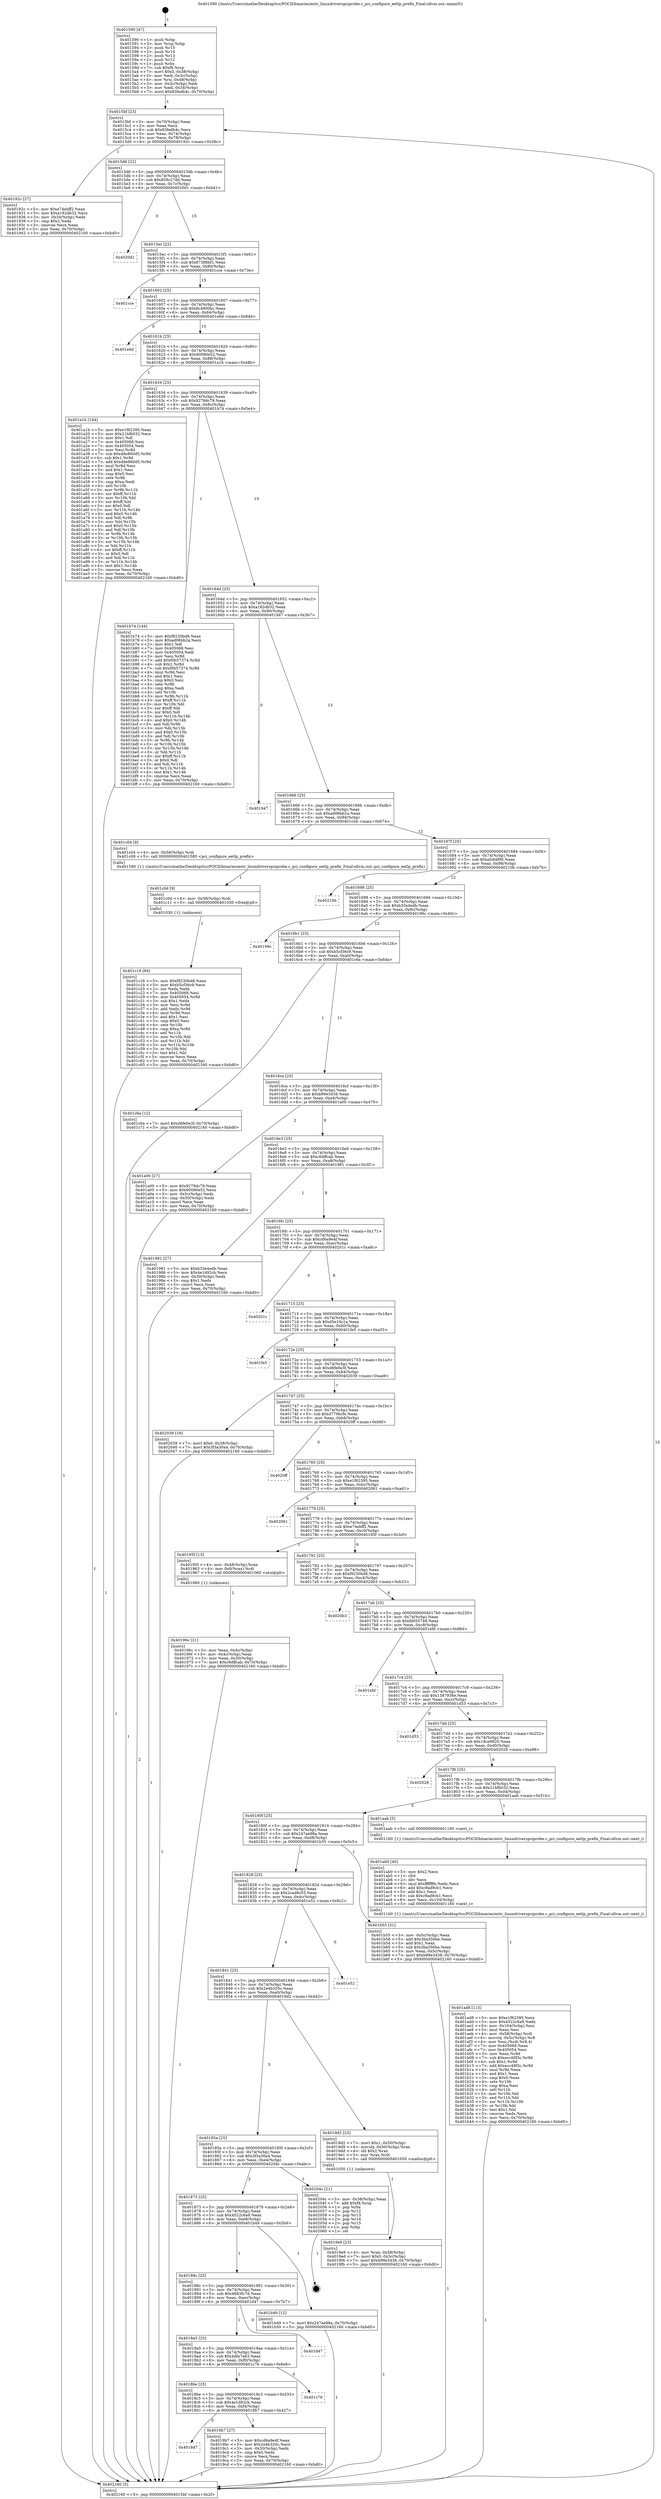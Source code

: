 digraph "0x401590" {
  label = "0x401590 (/mnt/c/Users/mathe/Desktop/tcc/POCII/binaries/extr_linuxdriverspciprobe.c_pci_configure_eetlp_prefix_Final-ollvm.out::main(0))"
  labelloc = "t"
  node[shape=record]

  Entry [label="",width=0.3,height=0.3,shape=circle,fillcolor=black,style=filled]
  "0x4015bf" [label="{
     0x4015bf [23]\l
     | [instrs]\l
     &nbsp;&nbsp;0x4015bf \<+3\>: mov -0x70(%rbp),%eax\l
     &nbsp;&nbsp;0x4015c2 \<+2\>: mov %eax,%ecx\l
     &nbsp;&nbsp;0x4015c4 \<+6\>: sub $0x83fedb4c,%ecx\l
     &nbsp;&nbsp;0x4015ca \<+3\>: mov %eax,-0x74(%rbp)\l
     &nbsp;&nbsp;0x4015cd \<+3\>: mov %ecx,-0x78(%rbp)\l
     &nbsp;&nbsp;0x4015d0 \<+6\>: je 000000000040192c \<main+0x39c\>\l
  }"]
  "0x40192c" [label="{
     0x40192c [27]\l
     | [instrs]\l
     &nbsp;&nbsp;0x40192c \<+5\>: mov $0xe74ebff2,%eax\l
     &nbsp;&nbsp;0x401931 \<+5\>: mov $0xa182db32,%ecx\l
     &nbsp;&nbsp;0x401936 \<+3\>: mov -0x34(%rbp),%edx\l
     &nbsp;&nbsp;0x401939 \<+3\>: cmp $0x2,%edx\l
     &nbsp;&nbsp;0x40193c \<+3\>: cmovne %ecx,%eax\l
     &nbsp;&nbsp;0x40193f \<+3\>: mov %eax,-0x70(%rbp)\l
     &nbsp;&nbsp;0x401942 \<+5\>: jmp 0000000000402160 \<main+0xbd0\>\l
  }"]
  "0x4015d6" [label="{
     0x4015d6 [22]\l
     | [instrs]\l
     &nbsp;&nbsp;0x4015d6 \<+5\>: jmp 00000000004015db \<main+0x4b\>\l
     &nbsp;&nbsp;0x4015db \<+3\>: mov -0x74(%rbp),%eax\l
     &nbsp;&nbsp;0x4015de \<+5\>: sub $0x859c27dd,%eax\l
     &nbsp;&nbsp;0x4015e3 \<+3\>: mov %eax,-0x7c(%rbp)\l
     &nbsp;&nbsp;0x4015e6 \<+6\>: je 00000000004020d1 \<main+0xb41\>\l
  }"]
  "0x402160" [label="{
     0x402160 [5]\l
     | [instrs]\l
     &nbsp;&nbsp;0x402160 \<+5\>: jmp 00000000004015bf \<main+0x2f\>\l
  }"]
  "0x401590" [label="{
     0x401590 [47]\l
     | [instrs]\l
     &nbsp;&nbsp;0x401590 \<+1\>: push %rbp\l
     &nbsp;&nbsp;0x401591 \<+3\>: mov %rsp,%rbp\l
     &nbsp;&nbsp;0x401594 \<+2\>: push %r15\l
     &nbsp;&nbsp;0x401596 \<+2\>: push %r14\l
     &nbsp;&nbsp;0x401598 \<+2\>: push %r13\l
     &nbsp;&nbsp;0x40159a \<+2\>: push %r12\l
     &nbsp;&nbsp;0x40159c \<+1\>: push %rbx\l
     &nbsp;&nbsp;0x40159d \<+7\>: sub $0xf8,%rsp\l
     &nbsp;&nbsp;0x4015a4 \<+7\>: movl $0x0,-0x38(%rbp)\l
     &nbsp;&nbsp;0x4015ab \<+3\>: mov %edi,-0x3c(%rbp)\l
     &nbsp;&nbsp;0x4015ae \<+4\>: mov %rsi,-0x48(%rbp)\l
     &nbsp;&nbsp;0x4015b2 \<+3\>: mov -0x3c(%rbp),%edi\l
     &nbsp;&nbsp;0x4015b5 \<+3\>: mov %edi,-0x34(%rbp)\l
     &nbsp;&nbsp;0x4015b8 \<+7\>: movl $0x83fedb4c,-0x70(%rbp)\l
  }"]
  Exit [label="",width=0.3,height=0.3,shape=circle,fillcolor=black,style=filled,peripheries=2]
  "0x4020d1" [label="{
     0x4020d1\l
  }", style=dashed]
  "0x4015ec" [label="{
     0x4015ec [22]\l
     | [instrs]\l
     &nbsp;&nbsp;0x4015ec \<+5\>: jmp 00000000004015f1 \<main+0x61\>\l
     &nbsp;&nbsp;0x4015f1 \<+3\>: mov -0x74(%rbp),%eax\l
     &nbsp;&nbsp;0x4015f4 \<+5\>: sub $0x87388bf1,%eax\l
     &nbsp;&nbsp;0x4015f9 \<+3\>: mov %eax,-0x80(%rbp)\l
     &nbsp;&nbsp;0x4015fc \<+6\>: je 0000000000401cce \<main+0x73e\>\l
  }"]
  "0x401c16" [label="{
     0x401c16 [84]\l
     | [instrs]\l
     &nbsp;&nbsp;0x401c16 \<+5\>: mov $0xf9230bd8,%eax\l
     &nbsp;&nbsp;0x401c1b \<+5\>: mov $0xb5cf36c9,%ecx\l
     &nbsp;&nbsp;0x401c20 \<+2\>: xor %edx,%edx\l
     &nbsp;&nbsp;0x401c22 \<+7\>: mov 0x405068,%esi\l
     &nbsp;&nbsp;0x401c29 \<+8\>: mov 0x405054,%r8d\l
     &nbsp;&nbsp;0x401c31 \<+3\>: sub $0x1,%edx\l
     &nbsp;&nbsp;0x401c34 \<+3\>: mov %esi,%r9d\l
     &nbsp;&nbsp;0x401c37 \<+3\>: add %edx,%r9d\l
     &nbsp;&nbsp;0x401c3a \<+4\>: imul %r9d,%esi\l
     &nbsp;&nbsp;0x401c3e \<+3\>: and $0x1,%esi\l
     &nbsp;&nbsp;0x401c41 \<+3\>: cmp $0x0,%esi\l
     &nbsp;&nbsp;0x401c44 \<+4\>: sete %r10b\l
     &nbsp;&nbsp;0x401c48 \<+4\>: cmp $0xa,%r8d\l
     &nbsp;&nbsp;0x401c4c \<+4\>: setl %r11b\l
     &nbsp;&nbsp;0x401c50 \<+3\>: mov %r10b,%bl\l
     &nbsp;&nbsp;0x401c53 \<+3\>: and %r11b,%bl\l
     &nbsp;&nbsp;0x401c56 \<+3\>: xor %r11b,%r10b\l
     &nbsp;&nbsp;0x401c59 \<+3\>: or %r10b,%bl\l
     &nbsp;&nbsp;0x401c5c \<+3\>: test $0x1,%bl\l
     &nbsp;&nbsp;0x401c5f \<+3\>: cmovne %ecx,%eax\l
     &nbsp;&nbsp;0x401c62 \<+3\>: mov %eax,-0x70(%rbp)\l
     &nbsp;&nbsp;0x401c65 \<+5\>: jmp 0000000000402160 \<main+0xbd0\>\l
  }"]
  "0x401cce" [label="{
     0x401cce\l
  }", style=dashed]
  "0x401602" [label="{
     0x401602 [25]\l
     | [instrs]\l
     &nbsp;&nbsp;0x401602 \<+5\>: jmp 0000000000401607 \<main+0x77\>\l
     &nbsp;&nbsp;0x401607 \<+3\>: mov -0x74(%rbp),%eax\l
     &nbsp;&nbsp;0x40160a \<+5\>: sub $0x8c4900bc,%eax\l
     &nbsp;&nbsp;0x40160f \<+6\>: mov %eax,-0x84(%rbp)\l
     &nbsp;&nbsp;0x401615 \<+6\>: je 0000000000401e6d \<main+0x8dd\>\l
  }"]
  "0x401c0d" [label="{
     0x401c0d [9]\l
     | [instrs]\l
     &nbsp;&nbsp;0x401c0d \<+4\>: mov -0x58(%rbp),%rdi\l
     &nbsp;&nbsp;0x401c11 \<+5\>: call 0000000000401030 \<free@plt\>\l
     | [calls]\l
     &nbsp;&nbsp;0x401030 \{1\} (unknown)\l
  }"]
  "0x401e6d" [label="{
     0x401e6d\l
  }", style=dashed]
  "0x40161b" [label="{
     0x40161b [25]\l
     | [instrs]\l
     &nbsp;&nbsp;0x40161b \<+5\>: jmp 0000000000401620 \<main+0x90\>\l
     &nbsp;&nbsp;0x401620 \<+3\>: mov -0x74(%rbp),%eax\l
     &nbsp;&nbsp;0x401623 \<+5\>: sub $0x90090e52,%eax\l
     &nbsp;&nbsp;0x401628 \<+6\>: mov %eax,-0x88(%rbp)\l
     &nbsp;&nbsp;0x40162e \<+6\>: je 0000000000401a1b \<main+0x48b\>\l
  }"]
  "0x401ad8" [label="{
     0x401ad8 [113]\l
     | [instrs]\l
     &nbsp;&nbsp;0x401ad8 \<+5\>: mov $0xe1f62395,%ecx\l
     &nbsp;&nbsp;0x401add \<+5\>: mov $0x4522c6a9,%edx\l
     &nbsp;&nbsp;0x401ae2 \<+6\>: mov -0x104(%rbp),%esi\l
     &nbsp;&nbsp;0x401ae8 \<+3\>: imul %eax,%esi\l
     &nbsp;&nbsp;0x401aeb \<+4\>: mov -0x58(%rbp),%rdi\l
     &nbsp;&nbsp;0x401aef \<+4\>: movslq -0x5c(%rbp),%r8\l
     &nbsp;&nbsp;0x401af3 \<+4\>: mov %esi,(%rdi,%r8,4)\l
     &nbsp;&nbsp;0x401af7 \<+7\>: mov 0x405068,%eax\l
     &nbsp;&nbsp;0x401afe \<+7\>: mov 0x405054,%esi\l
     &nbsp;&nbsp;0x401b05 \<+3\>: mov %eax,%r9d\l
     &nbsp;&nbsp;0x401b08 \<+7\>: sub $0xecc49f3c,%r9d\l
     &nbsp;&nbsp;0x401b0f \<+4\>: sub $0x1,%r9d\l
     &nbsp;&nbsp;0x401b13 \<+7\>: add $0xecc49f3c,%r9d\l
     &nbsp;&nbsp;0x401b1a \<+4\>: imul %r9d,%eax\l
     &nbsp;&nbsp;0x401b1e \<+3\>: and $0x1,%eax\l
     &nbsp;&nbsp;0x401b21 \<+3\>: cmp $0x0,%eax\l
     &nbsp;&nbsp;0x401b24 \<+4\>: sete %r10b\l
     &nbsp;&nbsp;0x401b28 \<+3\>: cmp $0xa,%esi\l
     &nbsp;&nbsp;0x401b2b \<+4\>: setl %r11b\l
     &nbsp;&nbsp;0x401b2f \<+3\>: mov %r10b,%bl\l
     &nbsp;&nbsp;0x401b32 \<+3\>: and %r11b,%bl\l
     &nbsp;&nbsp;0x401b35 \<+3\>: xor %r11b,%r10b\l
     &nbsp;&nbsp;0x401b38 \<+3\>: or %r10b,%bl\l
     &nbsp;&nbsp;0x401b3b \<+3\>: test $0x1,%bl\l
     &nbsp;&nbsp;0x401b3e \<+3\>: cmovne %edx,%ecx\l
     &nbsp;&nbsp;0x401b41 \<+3\>: mov %ecx,-0x70(%rbp)\l
     &nbsp;&nbsp;0x401b44 \<+5\>: jmp 0000000000402160 \<main+0xbd0\>\l
  }"]
  "0x401a1b" [label="{
     0x401a1b [144]\l
     | [instrs]\l
     &nbsp;&nbsp;0x401a1b \<+5\>: mov $0xe1f62395,%eax\l
     &nbsp;&nbsp;0x401a20 \<+5\>: mov $0x21bfb032,%ecx\l
     &nbsp;&nbsp;0x401a25 \<+2\>: mov $0x1,%dl\l
     &nbsp;&nbsp;0x401a27 \<+7\>: mov 0x405068,%esi\l
     &nbsp;&nbsp;0x401a2e \<+7\>: mov 0x405054,%edi\l
     &nbsp;&nbsp;0x401a35 \<+3\>: mov %esi,%r8d\l
     &nbsp;&nbsp;0x401a38 \<+7\>: sub $0xdde860d5,%r8d\l
     &nbsp;&nbsp;0x401a3f \<+4\>: sub $0x1,%r8d\l
     &nbsp;&nbsp;0x401a43 \<+7\>: add $0xdde860d5,%r8d\l
     &nbsp;&nbsp;0x401a4a \<+4\>: imul %r8d,%esi\l
     &nbsp;&nbsp;0x401a4e \<+3\>: and $0x1,%esi\l
     &nbsp;&nbsp;0x401a51 \<+3\>: cmp $0x0,%esi\l
     &nbsp;&nbsp;0x401a54 \<+4\>: sete %r9b\l
     &nbsp;&nbsp;0x401a58 \<+3\>: cmp $0xa,%edi\l
     &nbsp;&nbsp;0x401a5b \<+4\>: setl %r10b\l
     &nbsp;&nbsp;0x401a5f \<+3\>: mov %r9b,%r11b\l
     &nbsp;&nbsp;0x401a62 \<+4\>: xor $0xff,%r11b\l
     &nbsp;&nbsp;0x401a66 \<+3\>: mov %r10b,%bl\l
     &nbsp;&nbsp;0x401a69 \<+3\>: xor $0xff,%bl\l
     &nbsp;&nbsp;0x401a6c \<+3\>: xor $0x0,%dl\l
     &nbsp;&nbsp;0x401a6f \<+3\>: mov %r11b,%r14b\l
     &nbsp;&nbsp;0x401a72 \<+4\>: and $0x0,%r14b\l
     &nbsp;&nbsp;0x401a76 \<+3\>: and %dl,%r9b\l
     &nbsp;&nbsp;0x401a79 \<+3\>: mov %bl,%r15b\l
     &nbsp;&nbsp;0x401a7c \<+4\>: and $0x0,%r15b\l
     &nbsp;&nbsp;0x401a80 \<+3\>: and %dl,%r10b\l
     &nbsp;&nbsp;0x401a83 \<+3\>: or %r9b,%r14b\l
     &nbsp;&nbsp;0x401a86 \<+3\>: or %r10b,%r15b\l
     &nbsp;&nbsp;0x401a89 \<+3\>: xor %r15b,%r14b\l
     &nbsp;&nbsp;0x401a8c \<+3\>: or %bl,%r11b\l
     &nbsp;&nbsp;0x401a8f \<+4\>: xor $0xff,%r11b\l
     &nbsp;&nbsp;0x401a93 \<+3\>: or $0x0,%dl\l
     &nbsp;&nbsp;0x401a96 \<+3\>: and %dl,%r11b\l
     &nbsp;&nbsp;0x401a99 \<+3\>: or %r11b,%r14b\l
     &nbsp;&nbsp;0x401a9c \<+4\>: test $0x1,%r14b\l
     &nbsp;&nbsp;0x401aa0 \<+3\>: cmovne %ecx,%eax\l
     &nbsp;&nbsp;0x401aa3 \<+3\>: mov %eax,-0x70(%rbp)\l
     &nbsp;&nbsp;0x401aa6 \<+5\>: jmp 0000000000402160 \<main+0xbd0\>\l
  }"]
  "0x401634" [label="{
     0x401634 [25]\l
     | [instrs]\l
     &nbsp;&nbsp;0x401634 \<+5\>: jmp 0000000000401639 \<main+0xa9\>\l
     &nbsp;&nbsp;0x401639 \<+3\>: mov -0x74(%rbp),%eax\l
     &nbsp;&nbsp;0x40163c \<+5\>: sub $0x9279dc79,%eax\l
     &nbsp;&nbsp;0x401641 \<+6\>: mov %eax,-0x8c(%rbp)\l
     &nbsp;&nbsp;0x401647 \<+6\>: je 0000000000401b74 \<main+0x5e4\>\l
  }"]
  "0x401ab0" [label="{
     0x401ab0 [40]\l
     | [instrs]\l
     &nbsp;&nbsp;0x401ab0 \<+5\>: mov $0x2,%ecx\l
     &nbsp;&nbsp;0x401ab5 \<+1\>: cltd\l
     &nbsp;&nbsp;0x401ab6 \<+2\>: idiv %ecx\l
     &nbsp;&nbsp;0x401ab8 \<+6\>: imul $0xfffffffe,%edx,%ecx\l
     &nbsp;&nbsp;0x401abe \<+6\>: add $0xc9ad9cb1,%ecx\l
     &nbsp;&nbsp;0x401ac4 \<+3\>: add $0x1,%ecx\l
     &nbsp;&nbsp;0x401ac7 \<+6\>: sub $0xc9ad9cb1,%ecx\l
     &nbsp;&nbsp;0x401acd \<+6\>: mov %ecx,-0x104(%rbp)\l
     &nbsp;&nbsp;0x401ad3 \<+5\>: call 0000000000401160 \<next_i\>\l
     | [calls]\l
     &nbsp;&nbsp;0x401160 \{1\} (/mnt/c/Users/mathe/Desktop/tcc/POCII/binaries/extr_linuxdriverspciprobe.c_pci_configure_eetlp_prefix_Final-ollvm.out::next_i)\l
  }"]
  "0x401b74" [label="{
     0x401b74 [144]\l
     | [instrs]\l
     &nbsp;&nbsp;0x401b74 \<+5\>: mov $0xf9230bd8,%eax\l
     &nbsp;&nbsp;0x401b79 \<+5\>: mov $0xad06bb2a,%ecx\l
     &nbsp;&nbsp;0x401b7e \<+2\>: mov $0x1,%dl\l
     &nbsp;&nbsp;0x401b80 \<+7\>: mov 0x405068,%esi\l
     &nbsp;&nbsp;0x401b87 \<+7\>: mov 0x405054,%edi\l
     &nbsp;&nbsp;0x401b8e \<+3\>: mov %esi,%r8d\l
     &nbsp;&nbsp;0x401b91 \<+7\>: add $0xf0b57374,%r8d\l
     &nbsp;&nbsp;0x401b98 \<+4\>: sub $0x1,%r8d\l
     &nbsp;&nbsp;0x401b9c \<+7\>: sub $0xf0b57374,%r8d\l
     &nbsp;&nbsp;0x401ba3 \<+4\>: imul %r8d,%esi\l
     &nbsp;&nbsp;0x401ba7 \<+3\>: and $0x1,%esi\l
     &nbsp;&nbsp;0x401baa \<+3\>: cmp $0x0,%esi\l
     &nbsp;&nbsp;0x401bad \<+4\>: sete %r9b\l
     &nbsp;&nbsp;0x401bb1 \<+3\>: cmp $0xa,%edi\l
     &nbsp;&nbsp;0x401bb4 \<+4\>: setl %r10b\l
     &nbsp;&nbsp;0x401bb8 \<+3\>: mov %r9b,%r11b\l
     &nbsp;&nbsp;0x401bbb \<+4\>: xor $0xff,%r11b\l
     &nbsp;&nbsp;0x401bbf \<+3\>: mov %r10b,%bl\l
     &nbsp;&nbsp;0x401bc2 \<+3\>: xor $0xff,%bl\l
     &nbsp;&nbsp;0x401bc5 \<+3\>: xor $0x0,%dl\l
     &nbsp;&nbsp;0x401bc8 \<+3\>: mov %r11b,%r14b\l
     &nbsp;&nbsp;0x401bcb \<+4\>: and $0x0,%r14b\l
     &nbsp;&nbsp;0x401bcf \<+3\>: and %dl,%r9b\l
     &nbsp;&nbsp;0x401bd2 \<+3\>: mov %bl,%r15b\l
     &nbsp;&nbsp;0x401bd5 \<+4\>: and $0x0,%r15b\l
     &nbsp;&nbsp;0x401bd9 \<+3\>: and %dl,%r10b\l
     &nbsp;&nbsp;0x401bdc \<+3\>: or %r9b,%r14b\l
     &nbsp;&nbsp;0x401bdf \<+3\>: or %r10b,%r15b\l
     &nbsp;&nbsp;0x401be2 \<+3\>: xor %r15b,%r14b\l
     &nbsp;&nbsp;0x401be5 \<+3\>: or %bl,%r11b\l
     &nbsp;&nbsp;0x401be8 \<+4\>: xor $0xff,%r11b\l
     &nbsp;&nbsp;0x401bec \<+3\>: or $0x0,%dl\l
     &nbsp;&nbsp;0x401bef \<+3\>: and %dl,%r11b\l
     &nbsp;&nbsp;0x401bf2 \<+3\>: or %r11b,%r14b\l
     &nbsp;&nbsp;0x401bf5 \<+4\>: test $0x1,%r14b\l
     &nbsp;&nbsp;0x401bf9 \<+3\>: cmovne %ecx,%eax\l
     &nbsp;&nbsp;0x401bfc \<+3\>: mov %eax,-0x70(%rbp)\l
     &nbsp;&nbsp;0x401bff \<+5\>: jmp 0000000000402160 \<main+0xbd0\>\l
  }"]
  "0x40164d" [label="{
     0x40164d [25]\l
     | [instrs]\l
     &nbsp;&nbsp;0x40164d \<+5\>: jmp 0000000000401652 \<main+0xc2\>\l
     &nbsp;&nbsp;0x401652 \<+3\>: mov -0x74(%rbp),%eax\l
     &nbsp;&nbsp;0x401655 \<+5\>: sub $0xa182db32,%eax\l
     &nbsp;&nbsp;0x40165a \<+6\>: mov %eax,-0x90(%rbp)\l
     &nbsp;&nbsp;0x401660 \<+6\>: je 0000000000401947 \<main+0x3b7\>\l
  }"]
  "0x4019e9" [label="{
     0x4019e9 [23]\l
     | [instrs]\l
     &nbsp;&nbsp;0x4019e9 \<+4\>: mov %rax,-0x58(%rbp)\l
     &nbsp;&nbsp;0x4019ed \<+7\>: movl $0x0,-0x5c(%rbp)\l
     &nbsp;&nbsp;0x4019f4 \<+7\>: movl $0xb99e3438,-0x70(%rbp)\l
     &nbsp;&nbsp;0x4019fb \<+5\>: jmp 0000000000402160 \<main+0xbd0\>\l
  }"]
  "0x401947" [label="{
     0x401947\l
  }", style=dashed]
  "0x401666" [label="{
     0x401666 [25]\l
     | [instrs]\l
     &nbsp;&nbsp;0x401666 \<+5\>: jmp 000000000040166b \<main+0xdb\>\l
     &nbsp;&nbsp;0x40166b \<+3\>: mov -0x74(%rbp),%eax\l
     &nbsp;&nbsp;0x40166e \<+5\>: sub $0xad06bb2a,%eax\l
     &nbsp;&nbsp;0x401673 \<+6\>: mov %eax,-0x94(%rbp)\l
     &nbsp;&nbsp;0x401679 \<+6\>: je 0000000000401c04 \<main+0x674\>\l
  }"]
  "0x4018d7" [label="{
     0x4018d7\l
  }", style=dashed]
  "0x401c04" [label="{
     0x401c04 [9]\l
     | [instrs]\l
     &nbsp;&nbsp;0x401c04 \<+4\>: mov -0x58(%rbp),%rdi\l
     &nbsp;&nbsp;0x401c08 \<+5\>: call 0000000000401580 \<pci_configure_eetlp_prefix\>\l
     | [calls]\l
     &nbsp;&nbsp;0x401580 \{1\} (/mnt/c/Users/mathe/Desktop/tcc/POCII/binaries/extr_linuxdriverspciprobe.c_pci_configure_eetlp_prefix_Final-ollvm.out::pci_configure_eetlp_prefix)\l
  }"]
  "0x40167f" [label="{
     0x40167f [25]\l
     | [instrs]\l
     &nbsp;&nbsp;0x40167f \<+5\>: jmp 0000000000401684 \<main+0xf4\>\l
     &nbsp;&nbsp;0x401684 \<+3\>: mov -0x74(%rbp),%eax\l
     &nbsp;&nbsp;0x401687 \<+5\>: sub $0xafc6df90,%eax\l
     &nbsp;&nbsp;0x40168c \<+6\>: mov %eax,-0x98(%rbp)\l
     &nbsp;&nbsp;0x401692 \<+6\>: je 000000000040210b \<main+0xb7b\>\l
  }"]
  "0x4019b7" [label="{
     0x4019b7 [27]\l
     | [instrs]\l
     &nbsp;&nbsp;0x4019b7 \<+5\>: mov $0xcd6a9e4f,%eax\l
     &nbsp;&nbsp;0x4019bc \<+5\>: mov $0x2e4b320c,%ecx\l
     &nbsp;&nbsp;0x4019c1 \<+3\>: mov -0x30(%rbp),%edx\l
     &nbsp;&nbsp;0x4019c4 \<+3\>: cmp $0x0,%edx\l
     &nbsp;&nbsp;0x4019c7 \<+3\>: cmove %ecx,%eax\l
     &nbsp;&nbsp;0x4019ca \<+3\>: mov %eax,-0x70(%rbp)\l
     &nbsp;&nbsp;0x4019cd \<+5\>: jmp 0000000000402160 \<main+0xbd0\>\l
  }"]
  "0x40210b" [label="{
     0x40210b\l
  }", style=dashed]
  "0x401698" [label="{
     0x401698 [25]\l
     | [instrs]\l
     &nbsp;&nbsp;0x401698 \<+5\>: jmp 000000000040169d \<main+0x10d\>\l
     &nbsp;&nbsp;0x40169d \<+3\>: mov -0x74(%rbp),%eax\l
     &nbsp;&nbsp;0x4016a0 \<+5\>: sub $0xb33e4edb,%eax\l
     &nbsp;&nbsp;0x4016a5 \<+6\>: mov %eax,-0x9c(%rbp)\l
     &nbsp;&nbsp;0x4016ab \<+6\>: je 000000000040199c \<main+0x40c\>\l
  }"]
  "0x4018be" [label="{
     0x4018be [25]\l
     | [instrs]\l
     &nbsp;&nbsp;0x4018be \<+5\>: jmp 00000000004018c3 \<main+0x333\>\l
     &nbsp;&nbsp;0x4018c3 \<+3\>: mov -0x74(%rbp),%eax\l
     &nbsp;&nbsp;0x4018c6 \<+5\>: sub $0x4e1d92cb,%eax\l
     &nbsp;&nbsp;0x4018cb \<+6\>: mov %eax,-0xf4(%rbp)\l
     &nbsp;&nbsp;0x4018d1 \<+6\>: je 00000000004019b7 \<main+0x427\>\l
  }"]
  "0x40199c" [label="{
     0x40199c\l
  }", style=dashed]
  "0x4016b1" [label="{
     0x4016b1 [25]\l
     | [instrs]\l
     &nbsp;&nbsp;0x4016b1 \<+5\>: jmp 00000000004016b6 \<main+0x126\>\l
     &nbsp;&nbsp;0x4016b6 \<+3\>: mov -0x74(%rbp),%eax\l
     &nbsp;&nbsp;0x4016b9 \<+5\>: sub $0xb5cf36c9,%eax\l
     &nbsp;&nbsp;0x4016be \<+6\>: mov %eax,-0xa0(%rbp)\l
     &nbsp;&nbsp;0x4016c4 \<+6\>: je 0000000000401c6a \<main+0x6da\>\l
  }"]
  "0x401c76" [label="{
     0x401c76\l
  }", style=dashed]
  "0x401c6a" [label="{
     0x401c6a [12]\l
     | [instrs]\l
     &nbsp;&nbsp;0x401c6a \<+7\>: movl $0xd6fe0e3f,-0x70(%rbp)\l
     &nbsp;&nbsp;0x401c71 \<+5\>: jmp 0000000000402160 \<main+0xbd0\>\l
  }"]
  "0x4016ca" [label="{
     0x4016ca [25]\l
     | [instrs]\l
     &nbsp;&nbsp;0x4016ca \<+5\>: jmp 00000000004016cf \<main+0x13f\>\l
     &nbsp;&nbsp;0x4016cf \<+3\>: mov -0x74(%rbp),%eax\l
     &nbsp;&nbsp;0x4016d2 \<+5\>: sub $0xb99e3438,%eax\l
     &nbsp;&nbsp;0x4016d7 \<+6\>: mov %eax,-0xa4(%rbp)\l
     &nbsp;&nbsp;0x4016dd \<+6\>: je 0000000000401a00 \<main+0x470\>\l
  }"]
  "0x4018a5" [label="{
     0x4018a5 [25]\l
     | [instrs]\l
     &nbsp;&nbsp;0x4018a5 \<+5\>: jmp 00000000004018aa \<main+0x31a\>\l
     &nbsp;&nbsp;0x4018aa \<+3\>: mov -0x74(%rbp),%eax\l
     &nbsp;&nbsp;0x4018ad \<+5\>: sub $0x4dfa7a63,%eax\l
     &nbsp;&nbsp;0x4018b2 \<+6\>: mov %eax,-0xf0(%rbp)\l
     &nbsp;&nbsp;0x4018b8 \<+6\>: je 0000000000401c76 \<main+0x6e6\>\l
  }"]
  "0x401a00" [label="{
     0x401a00 [27]\l
     | [instrs]\l
     &nbsp;&nbsp;0x401a00 \<+5\>: mov $0x9279dc79,%eax\l
     &nbsp;&nbsp;0x401a05 \<+5\>: mov $0x90090e52,%ecx\l
     &nbsp;&nbsp;0x401a0a \<+3\>: mov -0x5c(%rbp),%edx\l
     &nbsp;&nbsp;0x401a0d \<+3\>: cmp -0x50(%rbp),%edx\l
     &nbsp;&nbsp;0x401a10 \<+3\>: cmovl %ecx,%eax\l
     &nbsp;&nbsp;0x401a13 \<+3\>: mov %eax,-0x70(%rbp)\l
     &nbsp;&nbsp;0x401a16 \<+5\>: jmp 0000000000402160 \<main+0xbd0\>\l
  }"]
  "0x4016e3" [label="{
     0x4016e3 [25]\l
     | [instrs]\l
     &nbsp;&nbsp;0x4016e3 \<+5\>: jmp 00000000004016e8 \<main+0x158\>\l
     &nbsp;&nbsp;0x4016e8 \<+3\>: mov -0x74(%rbp),%eax\l
     &nbsp;&nbsp;0x4016eb \<+5\>: sub $0xc6dffcab,%eax\l
     &nbsp;&nbsp;0x4016f0 \<+6\>: mov %eax,-0xa8(%rbp)\l
     &nbsp;&nbsp;0x4016f6 \<+6\>: je 0000000000401981 \<main+0x3f1\>\l
  }"]
  "0x401d47" [label="{
     0x401d47\l
  }", style=dashed]
  "0x401981" [label="{
     0x401981 [27]\l
     | [instrs]\l
     &nbsp;&nbsp;0x401981 \<+5\>: mov $0xb33e4edb,%eax\l
     &nbsp;&nbsp;0x401986 \<+5\>: mov $0x4e1d92cb,%ecx\l
     &nbsp;&nbsp;0x40198b \<+3\>: mov -0x30(%rbp),%edx\l
     &nbsp;&nbsp;0x40198e \<+3\>: cmp $0x1,%edx\l
     &nbsp;&nbsp;0x401991 \<+3\>: cmovl %ecx,%eax\l
     &nbsp;&nbsp;0x401994 \<+3\>: mov %eax,-0x70(%rbp)\l
     &nbsp;&nbsp;0x401997 \<+5\>: jmp 0000000000402160 \<main+0xbd0\>\l
  }"]
  "0x4016fc" [label="{
     0x4016fc [25]\l
     | [instrs]\l
     &nbsp;&nbsp;0x4016fc \<+5\>: jmp 0000000000401701 \<main+0x171\>\l
     &nbsp;&nbsp;0x401701 \<+3\>: mov -0x74(%rbp),%eax\l
     &nbsp;&nbsp;0x401704 \<+5\>: sub $0xcd6a9e4f,%eax\l
     &nbsp;&nbsp;0x401709 \<+6\>: mov %eax,-0xac(%rbp)\l
     &nbsp;&nbsp;0x40170f \<+6\>: je 000000000040201c \<main+0xa8c\>\l
  }"]
  "0x40188c" [label="{
     0x40188c [25]\l
     | [instrs]\l
     &nbsp;&nbsp;0x40188c \<+5\>: jmp 0000000000401891 \<main+0x301\>\l
     &nbsp;&nbsp;0x401891 \<+3\>: mov -0x74(%rbp),%eax\l
     &nbsp;&nbsp;0x401894 \<+5\>: sub $0x4683fc7d,%eax\l
     &nbsp;&nbsp;0x401899 \<+6\>: mov %eax,-0xec(%rbp)\l
     &nbsp;&nbsp;0x40189f \<+6\>: je 0000000000401d47 \<main+0x7b7\>\l
  }"]
  "0x40201c" [label="{
     0x40201c\l
  }", style=dashed]
  "0x401715" [label="{
     0x401715 [25]\l
     | [instrs]\l
     &nbsp;&nbsp;0x401715 \<+5\>: jmp 000000000040171a \<main+0x18a\>\l
     &nbsp;&nbsp;0x40171a \<+3\>: mov -0x74(%rbp),%eax\l
     &nbsp;&nbsp;0x40171d \<+5\>: sub $0xd5e10c1a,%eax\l
     &nbsp;&nbsp;0x401722 \<+6\>: mov %eax,-0xb0(%rbp)\l
     &nbsp;&nbsp;0x401728 \<+6\>: je 0000000000401fe5 \<main+0xa55\>\l
  }"]
  "0x401b49" [label="{
     0x401b49 [12]\l
     | [instrs]\l
     &nbsp;&nbsp;0x401b49 \<+7\>: movl $0x247ae98a,-0x70(%rbp)\l
     &nbsp;&nbsp;0x401b50 \<+5\>: jmp 0000000000402160 \<main+0xbd0\>\l
  }"]
  "0x401fe5" [label="{
     0x401fe5\l
  }", style=dashed]
  "0x40172e" [label="{
     0x40172e [25]\l
     | [instrs]\l
     &nbsp;&nbsp;0x40172e \<+5\>: jmp 0000000000401733 \<main+0x1a3\>\l
     &nbsp;&nbsp;0x401733 \<+3\>: mov -0x74(%rbp),%eax\l
     &nbsp;&nbsp;0x401736 \<+5\>: sub $0xd6fe0e3f,%eax\l
     &nbsp;&nbsp;0x40173b \<+6\>: mov %eax,-0xb4(%rbp)\l
     &nbsp;&nbsp;0x401741 \<+6\>: je 0000000000402039 \<main+0xaa9\>\l
  }"]
  "0x401873" [label="{
     0x401873 [25]\l
     | [instrs]\l
     &nbsp;&nbsp;0x401873 \<+5\>: jmp 0000000000401878 \<main+0x2e8\>\l
     &nbsp;&nbsp;0x401878 \<+3\>: mov -0x74(%rbp),%eax\l
     &nbsp;&nbsp;0x40187b \<+5\>: sub $0x4522c6a9,%eax\l
     &nbsp;&nbsp;0x401880 \<+6\>: mov %eax,-0xe8(%rbp)\l
     &nbsp;&nbsp;0x401886 \<+6\>: je 0000000000401b49 \<main+0x5b9\>\l
  }"]
  "0x402039" [label="{
     0x402039 [19]\l
     | [instrs]\l
     &nbsp;&nbsp;0x402039 \<+7\>: movl $0x0,-0x38(%rbp)\l
     &nbsp;&nbsp;0x402040 \<+7\>: movl $0x3f3a30a4,-0x70(%rbp)\l
     &nbsp;&nbsp;0x402047 \<+5\>: jmp 0000000000402160 \<main+0xbd0\>\l
  }"]
  "0x401747" [label="{
     0x401747 [25]\l
     | [instrs]\l
     &nbsp;&nbsp;0x401747 \<+5\>: jmp 000000000040174c \<main+0x1bc\>\l
     &nbsp;&nbsp;0x40174c \<+3\>: mov -0x74(%rbp),%eax\l
     &nbsp;&nbsp;0x40174f \<+5\>: sub $0xd779bcfe,%eax\l
     &nbsp;&nbsp;0x401754 \<+6\>: mov %eax,-0xb8(%rbp)\l
     &nbsp;&nbsp;0x40175a \<+6\>: je 00000000004020ff \<main+0xb6f\>\l
  }"]
  "0x40204c" [label="{
     0x40204c [21]\l
     | [instrs]\l
     &nbsp;&nbsp;0x40204c \<+3\>: mov -0x38(%rbp),%eax\l
     &nbsp;&nbsp;0x40204f \<+7\>: add $0xf8,%rsp\l
     &nbsp;&nbsp;0x402056 \<+1\>: pop %rbx\l
     &nbsp;&nbsp;0x402057 \<+2\>: pop %r12\l
     &nbsp;&nbsp;0x402059 \<+2\>: pop %r13\l
     &nbsp;&nbsp;0x40205b \<+2\>: pop %r14\l
     &nbsp;&nbsp;0x40205d \<+2\>: pop %r15\l
     &nbsp;&nbsp;0x40205f \<+1\>: pop %rbp\l
     &nbsp;&nbsp;0x402060 \<+1\>: ret\l
  }"]
  "0x4020ff" [label="{
     0x4020ff\l
  }", style=dashed]
  "0x401760" [label="{
     0x401760 [25]\l
     | [instrs]\l
     &nbsp;&nbsp;0x401760 \<+5\>: jmp 0000000000401765 \<main+0x1d5\>\l
     &nbsp;&nbsp;0x401765 \<+3\>: mov -0x74(%rbp),%eax\l
     &nbsp;&nbsp;0x401768 \<+5\>: sub $0xe1f62395,%eax\l
     &nbsp;&nbsp;0x40176d \<+6\>: mov %eax,-0xbc(%rbp)\l
     &nbsp;&nbsp;0x401773 \<+6\>: je 0000000000402061 \<main+0xad1\>\l
  }"]
  "0x40185a" [label="{
     0x40185a [25]\l
     | [instrs]\l
     &nbsp;&nbsp;0x40185a \<+5\>: jmp 000000000040185f \<main+0x2cf\>\l
     &nbsp;&nbsp;0x40185f \<+3\>: mov -0x74(%rbp),%eax\l
     &nbsp;&nbsp;0x401862 \<+5\>: sub $0x3f3a30a4,%eax\l
     &nbsp;&nbsp;0x401867 \<+6\>: mov %eax,-0xe4(%rbp)\l
     &nbsp;&nbsp;0x40186d \<+6\>: je 000000000040204c \<main+0xabc\>\l
  }"]
  "0x402061" [label="{
     0x402061\l
  }", style=dashed]
  "0x401779" [label="{
     0x401779 [25]\l
     | [instrs]\l
     &nbsp;&nbsp;0x401779 \<+5\>: jmp 000000000040177e \<main+0x1ee\>\l
     &nbsp;&nbsp;0x40177e \<+3\>: mov -0x74(%rbp),%eax\l
     &nbsp;&nbsp;0x401781 \<+5\>: sub $0xe74ebff2,%eax\l
     &nbsp;&nbsp;0x401786 \<+6\>: mov %eax,-0xc0(%rbp)\l
     &nbsp;&nbsp;0x40178c \<+6\>: je 000000000040195f \<main+0x3cf\>\l
  }"]
  "0x4019d2" [label="{
     0x4019d2 [23]\l
     | [instrs]\l
     &nbsp;&nbsp;0x4019d2 \<+7\>: movl $0x1,-0x50(%rbp)\l
     &nbsp;&nbsp;0x4019d9 \<+4\>: movslq -0x50(%rbp),%rax\l
     &nbsp;&nbsp;0x4019dd \<+4\>: shl $0x2,%rax\l
     &nbsp;&nbsp;0x4019e1 \<+3\>: mov %rax,%rdi\l
     &nbsp;&nbsp;0x4019e4 \<+5\>: call 0000000000401050 \<malloc@plt\>\l
     | [calls]\l
     &nbsp;&nbsp;0x401050 \{1\} (unknown)\l
  }"]
  "0x40195f" [label="{
     0x40195f [13]\l
     | [instrs]\l
     &nbsp;&nbsp;0x40195f \<+4\>: mov -0x48(%rbp),%rax\l
     &nbsp;&nbsp;0x401963 \<+4\>: mov 0x8(%rax),%rdi\l
     &nbsp;&nbsp;0x401967 \<+5\>: call 0000000000401060 \<atoi@plt\>\l
     | [calls]\l
     &nbsp;&nbsp;0x401060 \{1\} (unknown)\l
  }"]
  "0x401792" [label="{
     0x401792 [25]\l
     | [instrs]\l
     &nbsp;&nbsp;0x401792 \<+5\>: jmp 0000000000401797 \<main+0x207\>\l
     &nbsp;&nbsp;0x401797 \<+3\>: mov -0x74(%rbp),%eax\l
     &nbsp;&nbsp;0x40179a \<+5\>: sub $0xf9230bd8,%eax\l
     &nbsp;&nbsp;0x40179f \<+6\>: mov %eax,-0xc4(%rbp)\l
     &nbsp;&nbsp;0x4017a5 \<+6\>: je 00000000004020b3 \<main+0xb23\>\l
  }"]
  "0x40196c" [label="{
     0x40196c [21]\l
     | [instrs]\l
     &nbsp;&nbsp;0x40196c \<+3\>: mov %eax,-0x4c(%rbp)\l
     &nbsp;&nbsp;0x40196f \<+3\>: mov -0x4c(%rbp),%eax\l
     &nbsp;&nbsp;0x401972 \<+3\>: mov %eax,-0x30(%rbp)\l
     &nbsp;&nbsp;0x401975 \<+7\>: movl $0xc6dffcab,-0x70(%rbp)\l
     &nbsp;&nbsp;0x40197c \<+5\>: jmp 0000000000402160 \<main+0xbd0\>\l
  }"]
  "0x401841" [label="{
     0x401841 [25]\l
     | [instrs]\l
     &nbsp;&nbsp;0x401841 \<+5\>: jmp 0000000000401846 \<main+0x2b6\>\l
     &nbsp;&nbsp;0x401846 \<+3\>: mov -0x74(%rbp),%eax\l
     &nbsp;&nbsp;0x401849 \<+5\>: sub $0x2e4b320c,%eax\l
     &nbsp;&nbsp;0x40184e \<+6\>: mov %eax,-0xe0(%rbp)\l
     &nbsp;&nbsp;0x401854 \<+6\>: je 00000000004019d2 \<main+0x442\>\l
  }"]
  "0x4020b3" [label="{
     0x4020b3\l
  }", style=dashed]
  "0x4017ab" [label="{
     0x4017ab [25]\l
     | [instrs]\l
     &nbsp;&nbsp;0x4017ab \<+5\>: jmp 00000000004017b0 \<main+0x220\>\l
     &nbsp;&nbsp;0x4017b0 \<+3\>: mov -0x74(%rbp),%eax\l
     &nbsp;&nbsp;0x4017b3 \<+5\>: sub $0xfd055748,%eax\l
     &nbsp;&nbsp;0x4017b8 \<+6\>: mov %eax,-0xc8(%rbp)\l
     &nbsp;&nbsp;0x4017be \<+6\>: je 0000000000401efd \<main+0x96d\>\l
  }"]
  "0x401e52" [label="{
     0x401e52\l
  }", style=dashed]
  "0x401efd" [label="{
     0x401efd\l
  }", style=dashed]
  "0x4017c4" [label="{
     0x4017c4 [25]\l
     | [instrs]\l
     &nbsp;&nbsp;0x4017c4 \<+5\>: jmp 00000000004017c9 \<main+0x239\>\l
     &nbsp;&nbsp;0x4017c9 \<+3\>: mov -0x74(%rbp),%eax\l
     &nbsp;&nbsp;0x4017cc \<+5\>: sub $0x1387936e,%eax\l
     &nbsp;&nbsp;0x4017d1 \<+6\>: mov %eax,-0xcc(%rbp)\l
     &nbsp;&nbsp;0x4017d7 \<+6\>: je 0000000000401d53 \<main+0x7c3\>\l
  }"]
  "0x401828" [label="{
     0x401828 [25]\l
     | [instrs]\l
     &nbsp;&nbsp;0x401828 \<+5\>: jmp 000000000040182d \<main+0x29d\>\l
     &nbsp;&nbsp;0x40182d \<+3\>: mov -0x74(%rbp),%eax\l
     &nbsp;&nbsp;0x401830 \<+5\>: sub $0x2cad8c03,%eax\l
     &nbsp;&nbsp;0x401835 \<+6\>: mov %eax,-0xdc(%rbp)\l
     &nbsp;&nbsp;0x40183b \<+6\>: je 0000000000401e52 \<main+0x8c2\>\l
  }"]
  "0x401d53" [label="{
     0x401d53\l
  }", style=dashed]
  "0x4017dd" [label="{
     0x4017dd [25]\l
     | [instrs]\l
     &nbsp;&nbsp;0x4017dd \<+5\>: jmp 00000000004017e2 \<main+0x252\>\l
     &nbsp;&nbsp;0x4017e2 \<+3\>: mov -0x74(%rbp),%eax\l
     &nbsp;&nbsp;0x4017e5 \<+5\>: sub $0x18ce9920,%eax\l
     &nbsp;&nbsp;0x4017ea \<+6\>: mov %eax,-0xd0(%rbp)\l
     &nbsp;&nbsp;0x4017f0 \<+6\>: je 0000000000402028 \<main+0xa98\>\l
  }"]
  "0x401b55" [label="{
     0x401b55 [31]\l
     | [instrs]\l
     &nbsp;&nbsp;0x401b55 \<+3\>: mov -0x5c(%rbp),%eax\l
     &nbsp;&nbsp;0x401b58 \<+5\>: add $0x3ba356be,%eax\l
     &nbsp;&nbsp;0x401b5d \<+3\>: add $0x1,%eax\l
     &nbsp;&nbsp;0x401b60 \<+5\>: sub $0x3ba356be,%eax\l
     &nbsp;&nbsp;0x401b65 \<+3\>: mov %eax,-0x5c(%rbp)\l
     &nbsp;&nbsp;0x401b68 \<+7\>: movl $0xb99e3438,-0x70(%rbp)\l
     &nbsp;&nbsp;0x401b6f \<+5\>: jmp 0000000000402160 \<main+0xbd0\>\l
  }"]
  "0x402028" [label="{
     0x402028\l
  }", style=dashed]
  "0x4017f6" [label="{
     0x4017f6 [25]\l
     | [instrs]\l
     &nbsp;&nbsp;0x4017f6 \<+5\>: jmp 00000000004017fb \<main+0x26b\>\l
     &nbsp;&nbsp;0x4017fb \<+3\>: mov -0x74(%rbp),%eax\l
     &nbsp;&nbsp;0x4017fe \<+5\>: sub $0x21bfb032,%eax\l
     &nbsp;&nbsp;0x401803 \<+6\>: mov %eax,-0xd4(%rbp)\l
     &nbsp;&nbsp;0x401809 \<+6\>: je 0000000000401aab \<main+0x51b\>\l
  }"]
  "0x40180f" [label="{
     0x40180f [25]\l
     | [instrs]\l
     &nbsp;&nbsp;0x40180f \<+5\>: jmp 0000000000401814 \<main+0x284\>\l
     &nbsp;&nbsp;0x401814 \<+3\>: mov -0x74(%rbp),%eax\l
     &nbsp;&nbsp;0x401817 \<+5\>: sub $0x247ae98a,%eax\l
     &nbsp;&nbsp;0x40181c \<+6\>: mov %eax,-0xd8(%rbp)\l
     &nbsp;&nbsp;0x401822 \<+6\>: je 0000000000401b55 \<main+0x5c5\>\l
  }"]
  "0x401aab" [label="{
     0x401aab [5]\l
     | [instrs]\l
     &nbsp;&nbsp;0x401aab \<+5\>: call 0000000000401160 \<next_i\>\l
     | [calls]\l
     &nbsp;&nbsp;0x401160 \{1\} (/mnt/c/Users/mathe/Desktop/tcc/POCII/binaries/extr_linuxdriverspciprobe.c_pci_configure_eetlp_prefix_Final-ollvm.out::next_i)\l
  }"]
  Entry -> "0x401590" [label=" 1"]
  "0x4015bf" -> "0x40192c" [label=" 1"]
  "0x4015bf" -> "0x4015d6" [label=" 15"]
  "0x40192c" -> "0x402160" [label=" 1"]
  "0x401590" -> "0x4015bf" [label=" 1"]
  "0x402160" -> "0x4015bf" [label=" 15"]
  "0x40204c" -> Exit [label=" 1"]
  "0x4015d6" -> "0x4020d1" [label=" 0"]
  "0x4015d6" -> "0x4015ec" [label=" 15"]
  "0x402039" -> "0x402160" [label=" 1"]
  "0x4015ec" -> "0x401cce" [label=" 0"]
  "0x4015ec" -> "0x401602" [label=" 15"]
  "0x401c6a" -> "0x402160" [label=" 1"]
  "0x401602" -> "0x401e6d" [label=" 0"]
  "0x401602" -> "0x40161b" [label=" 15"]
  "0x401c16" -> "0x402160" [label=" 1"]
  "0x40161b" -> "0x401a1b" [label=" 1"]
  "0x40161b" -> "0x401634" [label=" 14"]
  "0x401c0d" -> "0x401c16" [label=" 1"]
  "0x401634" -> "0x401b74" [label=" 1"]
  "0x401634" -> "0x40164d" [label=" 13"]
  "0x401c04" -> "0x401c0d" [label=" 1"]
  "0x40164d" -> "0x401947" [label=" 0"]
  "0x40164d" -> "0x401666" [label=" 13"]
  "0x401b74" -> "0x402160" [label=" 1"]
  "0x401666" -> "0x401c04" [label=" 1"]
  "0x401666" -> "0x40167f" [label=" 12"]
  "0x401b55" -> "0x402160" [label=" 1"]
  "0x40167f" -> "0x40210b" [label=" 0"]
  "0x40167f" -> "0x401698" [label=" 12"]
  "0x401b49" -> "0x402160" [label=" 1"]
  "0x401698" -> "0x40199c" [label=" 0"]
  "0x401698" -> "0x4016b1" [label=" 12"]
  "0x401ab0" -> "0x401ad8" [label=" 1"]
  "0x4016b1" -> "0x401c6a" [label=" 1"]
  "0x4016b1" -> "0x4016ca" [label=" 11"]
  "0x401aab" -> "0x401ab0" [label=" 1"]
  "0x4016ca" -> "0x401a00" [label=" 2"]
  "0x4016ca" -> "0x4016e3" [label=" 9"]
  "0x401a00" -> "0x402160" [label=" 2"]
  "0x4016e3" -> "0x401981" [label=" 1"]
  "0x4016e3" -> "0x4016fc" [label=" 8"]
  "0x4019e9" -> "0x402160" [label=" 1"]
  "0x4016fc" -> "0x40201c" [label=" 0"]
  "0x4016fc" -> "0x401715" [label=" 8"]
  "0x4019b7" -> "0x402160" [label=" 1"]
  "0x401715" -> "0x401fe5" [label=" 0"]
  "0x401715" -> "0x40172e" [label=" 8"]
  "0x4018be" -> "0x4018d7" [label=" 0"]
  "0x40172e" -> "0x402039" [label=" 1"]
  "0x40172e" -> "0x401747" [label=" 7"]
  "0x401ad8" -> "0x402160" [label=" 1"]
  "0x401747" -> "0x4020ff" [label=" 0"]
  "0x401747" -> "0x401760" [label=" 7"]
  "0x4018a5" -> "0x4018be" [label=" 1"]
  "0x401760" -> "0x402061" [label=" 0"]
  "0x401760" -> "0x401779" [label=" 7"]
  "0x401a1b" -> "0x402160" [label=" 1"]
  "0x401779" -> "0x40195f" [label=" 1"]
  "0x401779" -> "0x401792" [label=" 6"]
  "0x40195f" -> "0x40196c" [label=" 1"]
  "0x40196c" -> "0x402160" [label=" 1"]
  "0x401981" -> "0x402160" [label=" 1"]
  "0x40188c" -> "0x4018a5" [label=" 1"]
  "0x401792" -> "0x4020b3" [label=" 0"]
  "0x401792" -> "0x4017ab" [label=" 6"]
  "0x4019d2" -> "0x4019e9" [label=" 1"]
  "0x4017ab" -> "0x401efd" [label=" 0"]
  "0x4017ab" -> "0x4017c4" [label=" 6"]
  "0x401873" -> "0x40188c" [label=" 1"]
  "0x4017c4" -> "0x401d53" [label=" 0"]
  "0x4017c4" -> "0x4017dd" [label=" 6"]
  "0x4018be" -> "0x4019b7" [label=" 1"]
  "0x4017dd" -> "0x402028" [label=" 0"]
  "0x4017dd" -> "0x4017f6" [label=" 6"]
  "0x40185a" -> "0x401873" [label=" 2"]
  "0x4017f6" -> "0x401aab" [label=" 1"]
  "0x4017f6" -> "0x40180f" [label=" 5"]
  "0x40185a" -> "0x40204c" [label=" 1"]
  "0x40180f" -> "0x401b55" [label=" 1"]
  "0x40180f" -> "0x401828" [label=" 4"]
  "0x401873" -> "0x401b49" [label=" 1"]
  "0x401828" -> "0x401e52" [label=" 0"]
  "0x401828" -> "0x401841" [label=" 4"]
  "0x40188c" -> "0x401d47" [label=" 0"]
  "0x401841" -> "0x4019d2" [label=" 1"]
  "0x401841" -> "0x40185a" [label=" 3"]
  "0x4018a5" -> "0x401c76" [label=" 0"]
}
